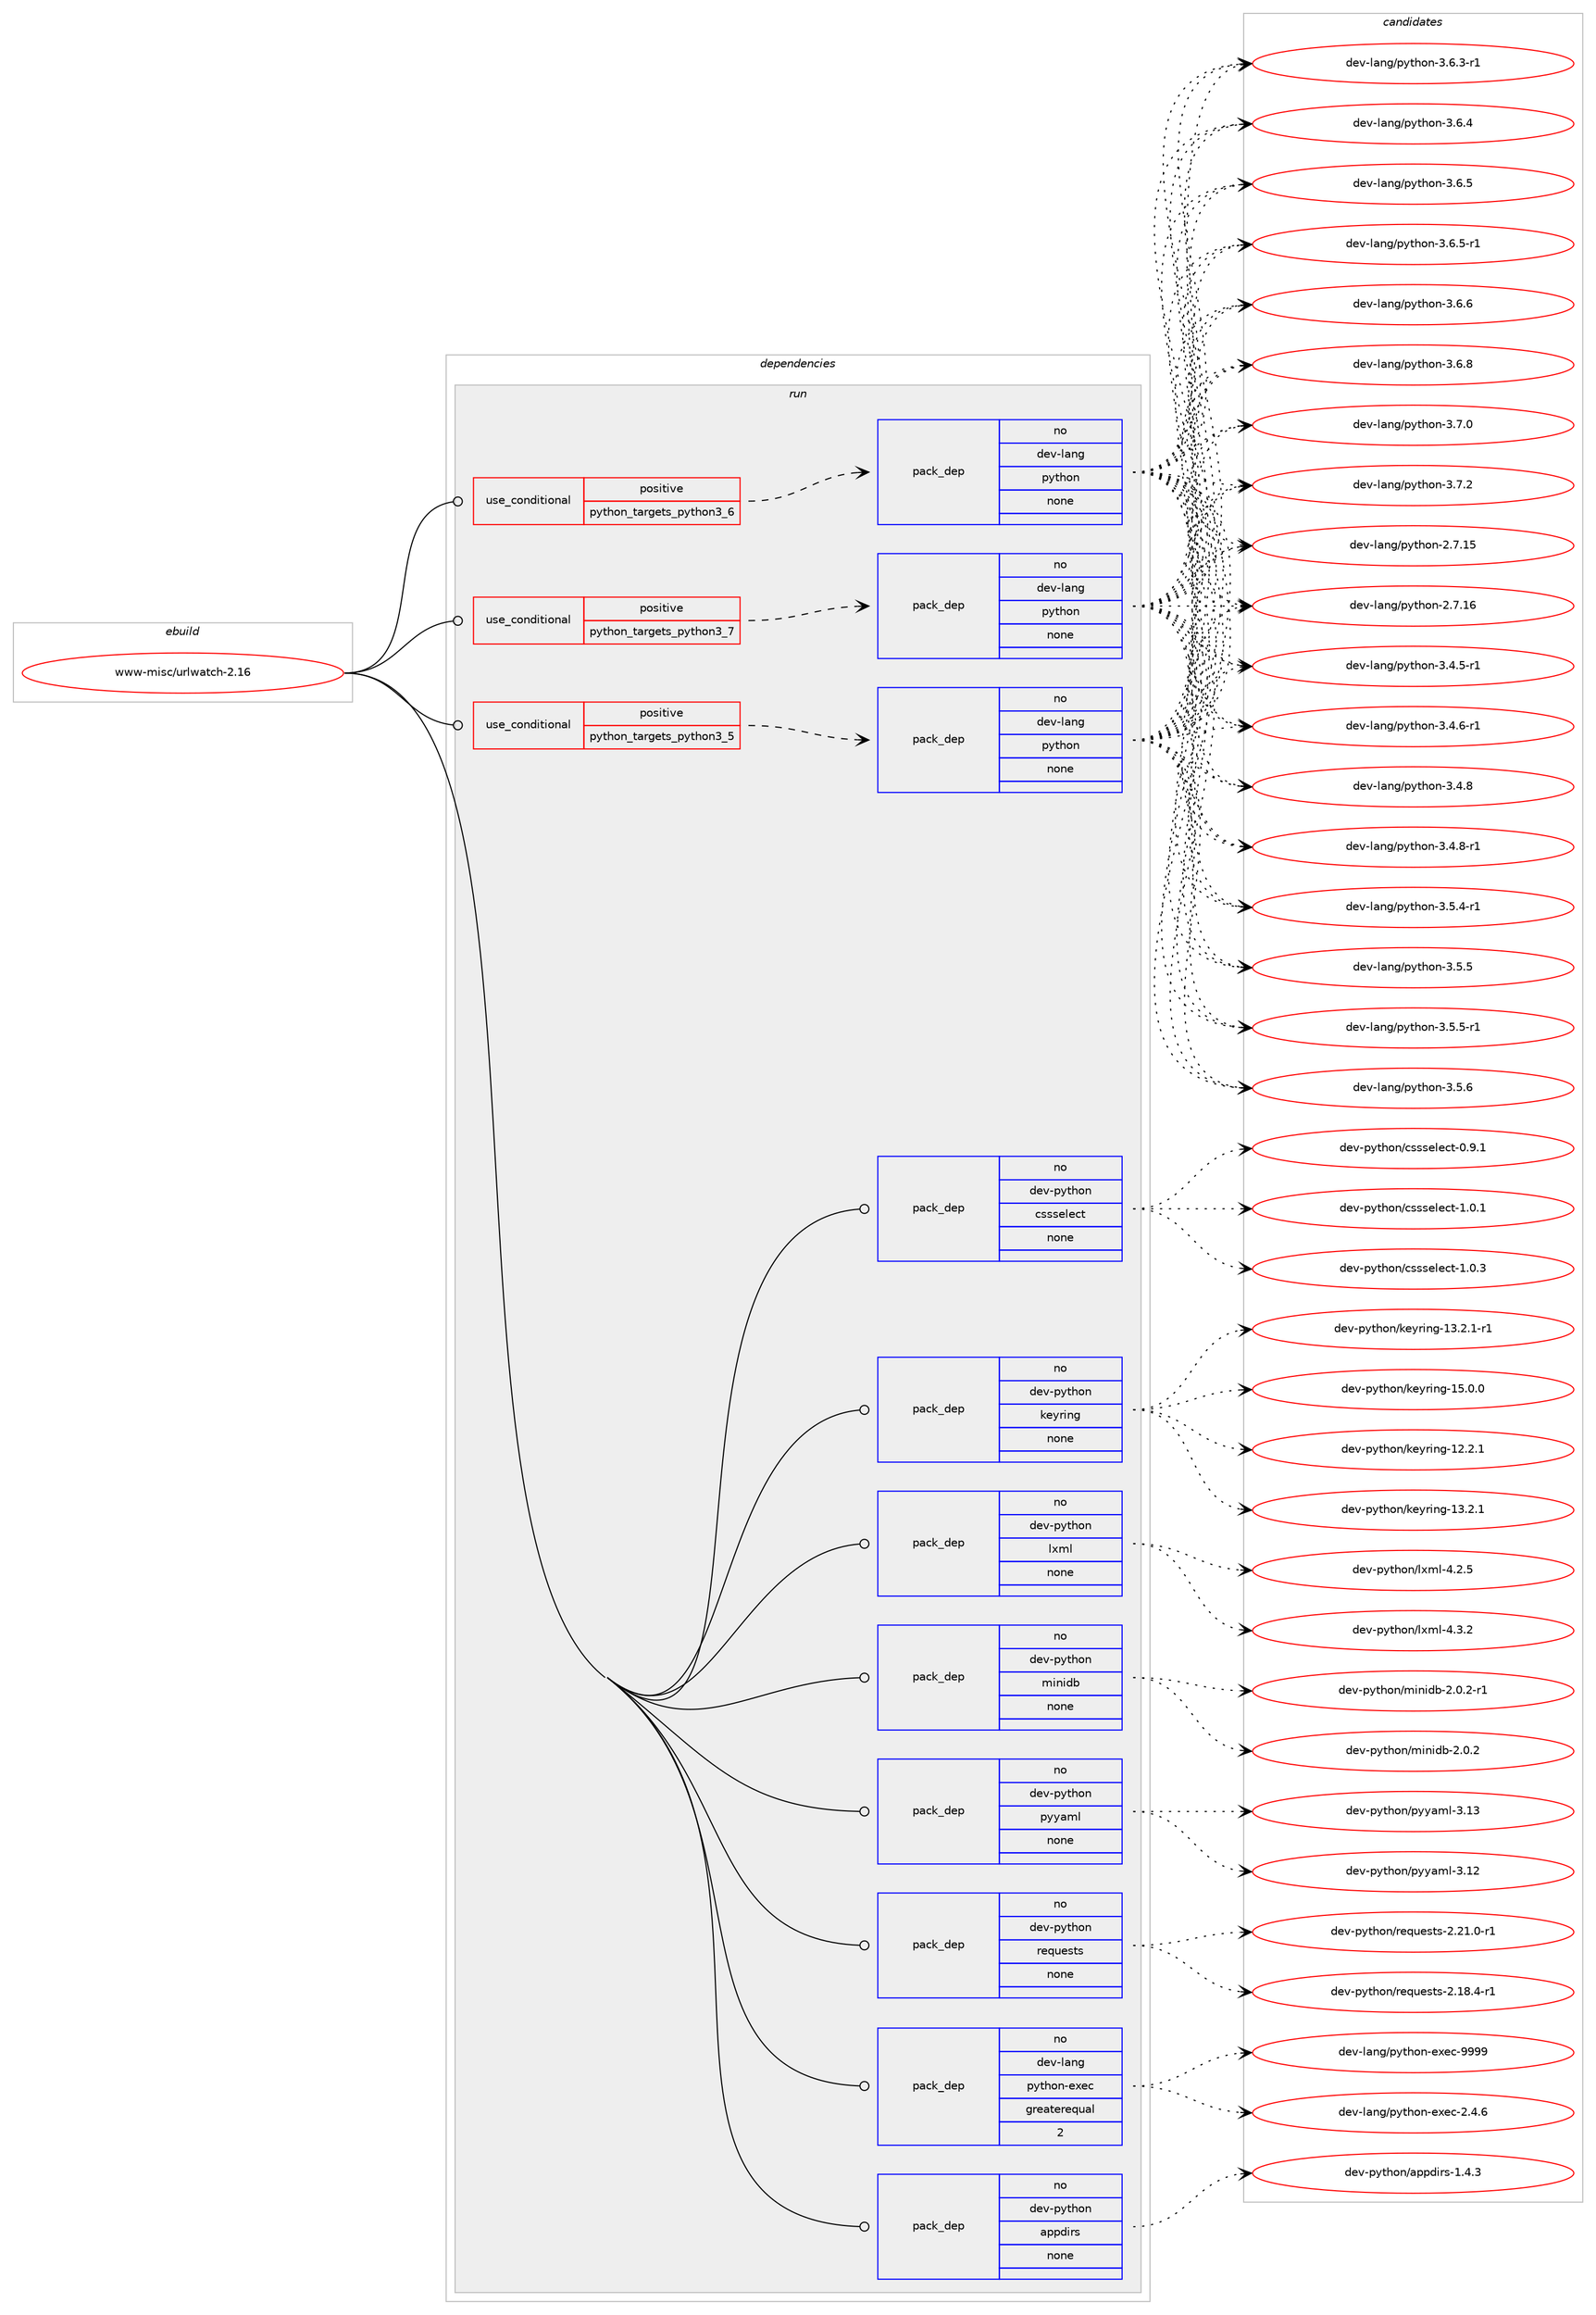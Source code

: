 digraph prolog {

# *************
# Graph options
# *************

newrank=true;
concentrate=true;
compound=true;
graph [rankdir=LR,fontname=Helvetica,fontsize=10,ranksep=1.5];#, ranksep=2.5, nodesep=0.2];
edge  [arrowhead=vee];
node  [fontname=Helvetica,fontsize=10];

# **********
# The ebuild
# **********

subgraph cluster_leftcol {
color=gray;
rank=same;
label=<<i>ebuild</i>>;
id [label="www-misc/urlwatch-2.16", color=red, width=4, href="../www-misc/urlwatch-2.16.svg"];
}

# ****************
# The dependencies
# ****************

subgraph cluster_midcol {
color=gray;
label=<<i>dependencies</i>>;
subgraph cluster_compile {
fillcolor="#eeeeee";
style=filled;
label=<<i>compile</i>>;
}
subgraph cluster_compileandrun {
fillcolor="#eeeeee";
style=filled;
label=<<i>compile and run</i>>;
}
subgraph cluster_run {
fillcolor="#eeeeee";
style=filled;
label=<<i>run</i>>;
subgraph cond464282 {
dependency1750359 [label=<<TABLE BORDER="0" CELLBORDER="1" CELLSPACING="0" CELLPADDING="4"><TR><TD ROWSPAN="3" CELLPADDING="10">use_conditional</TD></TR><TR><TD>positive</TD></TR><TR><TD>python_targets_python3_5</TD></TR></TABLE>>, shape=none, color=red];
subgraph pack1256803 {
dependency1750360 [label=<<TABLE BORDER="0" CELLBORDER="1" CELLSPACING="0" CELLPADDING="4" WIDTH="220"><TR><TD ROWSPAN="6" CELLPADDING="30">pack_dep</TD></TR><TR><TD WIDTH="110">no</TD></TR><TR><TD>dev-lang</TD></TR><TR><TD>python</TD></TR><TR><TD>none</TD></TR><TR><TD></TD></TR></TABLE>>, shape=none, color=blue];
}
dependency1750359:e -> dependency1750360:w [weight=20,style="dashed",arrowhead="vee"];
}
id:e -> dependency1750359:w [weight=20,style="solid",arrowhead="odot"];
subgraph cond464283 {
dependency1750361 [label=<<TABLE BORDER="0" CELLBORDER="1" CELLSPACING="0" CELLPADDING="4"><TR><TD ROWSPAN="3" CELLPADDING="10">use_conditional</TD></TR><TR><TD>positive</TD></TR><TR><TD>python_targets_python3_6</TD></TR></TABLE>>, shape=none, color=red];
subgraph pack1256804 {
dependency1750362 [label=<<TABLE BORDER="0" CELLBORDER="1" CELLSPACING="0" CELLPADDING="4" WIDTH="220"><TR><TD ROWSPAN="6" CELLPADDING="30">pack_dep</TD></TR><TR><TD WIDTH="110">no</TD></TR><TR><TD>dev-lang</TD></TR><TR><TD>python</TD></TR><TR><TD>none</TD></TR><TR><TD></TD></TR></TABLE>>, shape=none, color=blue];
}
dependency1750361:e -> dependency1750362:w [weight=20,style="dashed",arrowhead="vee"];
}
id:e -> dependency1750361:w [weight=20,style="solid",arrowhead="odot"];
subgraph cond464284 {
dependency1750363 [label=<<TABLE BORDER="0" CELLBORDER="1" CELLSPACING="0" CELLPADDING="4"><TR><TD ROWSPAN="3" CELLPADDING="10">use_conditional</TD></TR><TR><TD>positive</TD></TR><TR><TD>python_targets_python3_7</TD></TR></TABLE>>, shape=none, color=red];
subgraph pack1256805 {
dependency1750364 [label=<<TABLE BORDER="0" CELLBORDER="1" CELLSPACING="0" CELLPADDING="4" WIDTH="220"><TR><TD ROWSPAN="6" CELLPADDING="30">pack_dep</TD></TR><TR><TD WIDTH="110">no</TD></TR><TR><TD>dev-lang</TD></TR><TR><TD>python</TD></TR><TR><TD>none</TD></TR><TR><TD></TD></TR></TABLE>>, shape=none, color=blue];
}
dependency1750363:e -> dependency1750364:w [weight=20,style="dashed",arrowhead="vee"];
}
id:e -> dependency1750363:w [weight=20,style="solid",arrowhead="odot"];
subgraph pack1256806 {
dependency1750365 [label=<<TABLE BORDER="0" CELLBORDER="1" CELLSPACING="0" CELLPADDING="4" WIDTH="220"><TR><TD ROWSPAN="6" CELLPADDING="30">pack_dep</TD></TR><TR><TD WIDTH="110">no</TD></TR><TR><TD>dev-lang</TD></TR><TR><TD>python-exec</TD></TR><TR><TD>greaterequal</TD></TR><TR><TD>2</TD></TR></TABLE>>, shape=none, color=blue];
}
id:e -> dependency1750365:w [weight=20,style="solid",arrowhead="odot"];
subgraph pack1256807 {
dependency1750366 [label=<<TABLE BORDER="0" CELLBORDER="1" CELLSPACING="0" CELLPADDING="4" WIDTH="220"><TR><TD ROWSPAN="6" CELLPADDING="30">pack_dep</TD></TR><TR><TD WIDTH="110">no</TD></TR><TR><TD>dev-python</TD></TR><TR><TD>appdirs</TD></TR><TR><TD>none</TD></TR><TR><TD></TD></TR></TABLE>>, shape=none, color=blue];
}
id:e -> dependency1750366:w [weight=20,style="solid",arrowhead="odot"];
subgraph pack1256808 {
dependency1750367 [label=<<TABLE BORDER="0" CELLBORDER="1" CELLSPACING="0" CELLPADDING="4" WIDTH="220"><TR><TD ROWSPAN="6" CELLPADDING="30">pack_dep</TD></TR><TR><TD WIDTH="110">no</TD></TR><TR><TD>dev-python</TD></TR><TR><TD>cssselect</TD></TR><TR><TD>none</TD></TR><TR><TD></TD></TR></TABLE>>, shape=none, color=blue];
}
id:e -> dependency1750367:w [weight=20,style="solid",arrowhead="odot"];
subgraph pack1256809 {
dependency1750368 [label=<<TABLE BORDER="0" CELLBORDER="1" CELLSPACING="0" CELLPADDING="4" WIDTH="220"><TR><TD ROWSPAN="6" CELLPADDING="30">pack_dep</TD></TR><TR><TD WIDTH="110">no</TD></TR><TR><TD>dev-python</TD></TR><TR><TD>keyring</TD></TR><TR><TD>none</TD></TR><TR><TD></TD></TR></TABLE>>, shape=none, color=blue];
}
id:e -> dependency1750368:w [weight=20,style="solid",arrowhead="odot"];
subgraph pack1256810 {
dependency1750369 [label=<<TABLE BORDER="0" CELLBORDER="1" CELLSPACING="0" CELLPADDING="4" WIDTH="220"><TR><TD ROWSPAN="6" CELLPADDING="30">pack_dep</TD></TR><TR><TD WIDTH="110">no</TD></TR><TR><TD>dev-python</TD></TR><TR><TD>lxml</TD></TR><TR><TD>none</TD></TR><TR><TD></TD></TR></TABLE>>, shape=none, color=blue];
}
id:e -> dependency1750369:w [weight=20,style="solid",arrowhead="odot"];
subgraph pack1256811 {
dependency1750370 [label=<<TABLE BORDER="0" CELLBORDER="1" CELLSPACING="0" CELLPADDING="4" WIDTH="220"><TR><TD ROWSPAN="6" CELLPADDING="30">pack_dep</TD></TR><TR><TD WIDTH="110">no</TD></TR><TR><TD>dev-python</TD></TR><TR><TD>minidb</TD></TR><TR><TD>none</TD></TR><TR><TD></TD></TR></TABLE>>, shape=none, color=blue];
}
id:e -> dependency1750370:w [weight=20,style="solid",arrowhead="odot"];
subgraph pack1256812 {
dependency1750371 [label=<<TABLE BORDER="0" CELLBORDER="1" CELLSPACING="0" CELLPADDING="4" WIDTH="220"><TR><TD ROWSPAN="6" CELLPADDING="30">pack_dep</TD></TR><TR><TD WIDTH="110">no</TD></TR><TR><TD>dev-python</TD></TR><TR><TD>pyyaml</TD></TR><TR><TD>none</TD></TR><TR><TD></TD></TR></TABLE>>, shape=none, color=blue];
}
id:e -> dependency1750371:w [weight=20,style="solid",arrowhead="odot"];
subgraph pack1256813 {
dependency1750372 [label=<<TABLE BORDER="0" CELLBORDER="1" CELLSPACING="0" CELLPADDING="4" WIDTH="220"><TR><TD ROWSPAN="6" CELLPADDING="30">pack_dep</TD></TR><TR><TD WIDTH="110">no</TD></TR><TR><TD>dev-python</TD></TR><TR><TD>requests</TD></TR><TR><TD>none</TD></TR><TR><TD></TD></TR></TABLE>>, shape=none, color=blue];
}
id:e -> dependency1750372:w [weight=20,style="solid",arrowhead="odot"];
}
}

# **************
# The candidates
# **************

subgraph cluster_choices {
rank=same;
color=gray;
label=<<i>candidates</i>>;

subgraph choice1256803 {
color=black;
nodesep=1;
choice10010111845108971101034711212111610411111045504655464953 [label="dev-lang/python-2.7.15", color=red, width=4,href="../dev-lang/python-2.7.15.svg"];
choice10010111845108971101034711212111610411111045504655464954 [label="dev-lang/python-2.7.16", color=red, width=4,href="../dev-lang/python-2.7.16.svg"];
choice1001011184510897110103471121211161041111104551465246534511449 [label="dev-lang/python-3.4.5-r1", color=red, width=4,href="../dev-lang/python-3.4.5-r1.svg"];
choice1001011184510897110103471121211161041111104551465246544511449 [label="dev-lang/python-3.4.6-r1", color=red, width=4,href="../dev-lang/python-3.4.6-r1.svg"];
choice100101118451089711010347112121116104111110455146524656 [label="dev-lang/python-3.4.8", color=red, width=4,href="../dev-lang/python-3.4.8.svg"];
choice1001011184510897110103471121211161041111104551465246564511449 [label="dev-lang/python-3.4.8-r1", color=red, width=4,href="../dev-lang/python-3.4.8-r1.svg"];
choice1001011184510897110103471121211161041111104551465346524511449 [label="dev-lang/python-3.5.4-r1", color=red, width=4,href="../dev-lang/python-3.5.4-r1.svg"];
choice100101118451089711010347112121116104111110455146534653 [label="dev-lang/python-3.5.5", color=red, width=4,href="../dev-lang/python-3.5.5.svg"];
choice1001011184510897110103471121211161041111104551465346534511449 [label="dev-lang/python-3.5.5-r1", color=red, width=4,href="../dev-lang/python-3.5.5-r1.svg"];
choice100101118451089711010347112121116104111110455146534654 [label="dev-lang/python-3.5.6", color=red, width=4,href="../dev-lang/python-3.5.6.svg"];
choice1001011184510897110103471121211161041111104551465446514511449 [label="dev-lang/python-3.6.3-r1", color=red, width=4,href="../dev-lang/python-3.6.3-r1.svg"];
choice100101118451089711010347112121116104111110455146544652 [label="dev-lang/python-3.6.4", color=red, width=4,href="../dev-lang/python-3.6.4.svg"];
choice100101118451089711010347112121116104111110455146544653 [label="dev-lang/python-3.6.5", color=red, width=4,href="../dev-lang/python-3.6.5.svg"];
choice1001011184510897110103471121211161041111104551465446534511449 [label="dev-lang/python-3.6.5-r1", color=red, width=4,href="../dev-lang/python-3.6.5-r1.svg"];
choice100101118451089711010347112121116104111110455146544654 [label="dev-lang/python-3.6.6", color=red, width=4,href="../dev-lang/python-3.6.6.svg"];
choice100101118451089711010347112121116104111110455146544656 [label="dev-lang/python-3.6.8", color=red, width=4,href="../dev-lang/python-3.6.8.svg"];
choice100101118451089711010347112121116104111110455146554648 [label="dev-lang/python-3.7.0", color=red, width=4,href="../dev-lang/python-3.7.0.svg"];
choice100101118451089711010347112121116104111110455146554650 [label="dev-lang/python-3.7.2", color=red, width=4,href="../dev-lang/python-3.7.2.svg"];
dependency1750360:e -> choice10010111845108971101034711212111610411111045504655464953:w [style=dotted,weight="100"];
dependency1750360:e -> choice10010111845108971101034711212111610411111045504655464954:w [style=dotted,weight="100"];
dependency1750360:e -> choice1001011184510897110103471121211161041111104551465246534511449:w [style=dotted,weight="100"];
dependency1750360:e -> choice1001011184510897110103471121211161041111104551465246544511449:w [style=dotted,weight="100"];
dependency1750360:e -> choice100101118451089711010347112121116104111110455146524656:w [style=dotted,weight="100"];
dependency1750360:e -> choice1001011184510897110103471121211161041111104551465246564511449:w [style=dotted,weight="100"];
dependency1750360:e -> choice1001011184510897110103471121211161041111104551465346524511449:w [style=dotted,weight="100"];
dependency1750360:e -> choice100101118451089711010347112121116104111110455146534653:w [style=dotted,weight="100"];
dependency1750360:e -> choice1001011184510897110103471121211161041111104551465346534511449:w [style=dotted,weight="100"];
dependency1750360:e -> choice100101118451089711010347112121116104111110455146534654:w [style=dotted,weight="100"];
dependency1750360:e -> choice1001011184510897110103471121211161041111104551465446514511449:w [style=dotted,weight="100"];
dependency1750360:e -> choice100101118451089711010347112121116104111110455146544652:w [style=dotted,weight="100"];
dependency1750360:e -> choice100101118451089711010347112121116104111110455146544653:w [style=dotted,weight="100"];
dependency1750360:e -> choice1001011184510897110103471121211161041111104551465446534511449:w [style=dotted,weight="100"];
dependency1750360:e -> choice100101118451089711010347112121116104111110455146544654:w [style=dotted,weight="100"];
dependency1750360:e -> choice100101118451089711010347112121116104111110455146544656:w [style=dotted,weight="100"];
dependency1750360:e -> choice100101118451089711010347112121116104111110455146554648:w [style=dotted,weight="100"];
dependency1750360:e -> choice100101118451089711010347112121116104111110455146554650:w [style=dotted,weight="100"];
}
subgraph choice1256804 {
color=black;
nodesep=1;
choice10010111845108971101034711212111610411111045504655464953 [label="dev-lang/python-2.7.15", color=red, width=4,href="../dev-lang/python-2.7.15.svg"];
choice10010111845108971101034711212111610411111045504655464954 [label="dev-lang/python-2.7.16", color=red, width=4,href="../dev-lang/python-2.7.16.svg"];
choice1001011184510897110103471121211161041111104551465246534511449 [label="dev-lang/python-3.4.5-r1", color=red, width=4,href="../dev-lang/python-3.4.5-r1.svg"];
choice1001011184510897110103471121211161041111104551465246544511449 [label="dev-lang/python-3.4.6-r1", color=red, width=4,href="../dev-lang/python-3.4.6-r1.svg"];
choice100101118451089711010347112121116104111110455146524656 [label="dev-lang/python-3.4.8", color=red, width=4,href="../dev-lang/python-3.4.8.svg"];
choice1001011184510897110103471121211161041111104551465246564511449 [label="dev-lang/python-3.4.8-r1", color=red, width=4,href="../dev-lang/python-3.4.8-r1.svg"];
choice1001011184510897110103471121211161041111104551465346524511449 [label="dev-lang/python-3.5.4-r1", color=red, width=4,href="../dev-lang/python-3.5.4-r1.svg"];
choice100101118451089711010347112121116104111110455146534653 [label="dev-lang/python-3.5.5", color=red, width=4,href="../dev-lang/python-3.5.5.svg"];
choice1001011184510897110103471121211161041111104551465346534511449 [label="dev-lang/python-3.5.5-r1", color=red, width=4,href="../dev-lang/python-3.5.5-r1.svg"];
choice100101118451089711010347112121116104111110455146534654 [label="dev-lang/python-3.5.6", color=red, width=4,href="../dev-lang/python-3.5.6.svg"];
choice1001011184510897110103471121211161041111104551465446514511449 [label="dev-lang/python-3.6.3-r1", color=red, width=4,href="../dev-lang/python-3.6.3-r1.svg"];
choice100101118451089711010347112121116104111110455146544652 [label="dev-lang/python-3.6.4", color=red, width=4,href="../dev-lang/python-3.6.4.svg"];
choice100101118451089711010347112121116104111110455146544653 [label="dev-lang/python-3.6.5", color=red, width=4,href="../dev-lang/python-3.6.5.svg"];
choice1001011184510897110103471121211161041111104551465446534511449 [label="dev-lang/python-3.6.5-r1", color=red, width=4,href="../dev-lang/python-3.6.5-r1.svg"];
choice100101118451089711010347112121116104111110455146544654 [label="dev-lang/python-3.6.6", color=red, width=4,href="../dev-lang/python-3.6.6.svg"];
choice100101118451089711010347112121116104111110455146544656 [label="dev-lang/python-3.6.8", color=red, width=4,href="../dev-lang/python-3.6.8.svg"];
choice100101118451089711010347112121116104111110455146554648 [label="dev-lang/python-3.7.0", color=red, width=4,href="../dev-lang/python-3.7.0.svg"];
choice100101118451089711010347112121116104111110455146554650 [label="dev-lang/python-3.7.2", color=red, width=4,href="../dev-lang/python-3.7.2.svg"];
dependency1750362:e -> choice10010111845108971101034711212111610411111045504655464953:w [style=dotted,weight="100"];
dependency1750362:e -> choice10010111845108971101034711212111610411111045504655464954:w [style=dotted,weight="100"];
dependency1750362:e -> choice1001011184510897110103471121211161041111104551465246534511449:w [style=dotted,weight="100"];
dependency1750362:e -> choice1001011184510897110103471121211161041111104551465246544511449:w [style=dotted,weight="100"];
dependency1750362:e -> choice100101118451089711010347112121116104111110455146524656:w [style=dotted,weight="100"];
dependency1750362:e -> choice1001011184510897110103471121211161041111104551465246564511449:w [style=dotted,weight="100"];
dependency1750362:e -> choice1001011184510897110103471121211161041111104551465346524511449:w [style=dotted,weight="100"];
dependency1750362:e -> choice100101118451089711010347112121116104111110455146534653:w [style=dotted,weight="100"];
dependency1750362:e -> choice1001011184510897110103471121211161041111104551465346534511449:w [style=dotted,weight="100"];
dependency1750362:e -> choice100101118451089711010347112121116104111110455146534654:w [style=dotted,weight="100"];
dependency1750362:e -> choice1001011184510897110103471121211161041111104551465446514511449:w [style=dotted,weight="100"];
dependency1750362:e -> choice100101118451089711010347112121116104111110455146544652:w [style=dotted,weight="100"];
dependency1750362:e -> choice100101118451089711010347112121116104111110455146544653:w [style=dotted,weight="100"];
dependency1750362:e -> choice1001011184510897110103471121211161041111104551465446534511449:w [style=dotted,weight="100"];
dependency1750362:e -> choice100101118451089711010347112121116104111110455146544654:w [style=dotted,weight="100"];
dependency1750362:e -> choice100101118451089711010347112121116104111110455146544656:w [style=dotted,weight="100"];
dependency1750362:e -> choice100101118451089711010347112121116104111110455146554648:w [style=dotted,weight="100"];
dependency1750362:e -> choice100101118451089711010347112121116104111110455146554650:w [style=dotted,weight="100"];
}
subgraph choice1256805 {
color=black;
nodesep=1;
choice10010111845108971101034711212111610411111045504655464953 [label="dev-lang/python-2.7.15", color=red, width=4,href="../dev-lang/python-2.7.15.svg"];
choice10010111845108971101034711212111610411111045504655464954 [label="dev-lang/python-2.7.16", color=red, width=4,href="../dev-lang/python-2.7.16.svg"];
choice1001011184510897110103471121211161041111104551465246534511449 [label="dev-lang/python-3.4.5-r1", color=red, width=4,href="../dev-lang/python-3.4.5-r1.svg"];
choice1001011184510897110103471121211161041111104551465246544511449 [label="dev-lang/python-3.4.6-r1", color=red, width=4,href="../dev-lang/python-3.4.6-r1.svg"];
choice100101118451089711010347112121116104111110455146524656 [label="dev-lang/python-3.4.8", color=red, width=4,href="../dev-lang/python-3.4.8.svg"];
choice1001011184510897110103471121211161041111104551465246564511449 [label="dev-lang/python-3.4.8-r1", color=red, width=4,href="../dev-lang/python-3.4.8-r1.svg"];
choice1001011184510897110103471121211161041111104551465346524511449 [label="dev-lang/python-3.5.4-r1", color=red, width=4,href="../dev-lang/python-3.5.4-r1.svg"];
choice100101118451089711010347112121116104111110455146534653 [label="dev-lang/python-3.5.5", color=red, width=4,href="../dev-lang/python-3.5.5.svg"];
choice1001011184510897110103471121211161041111104551465346534511449 [label="dev-lang/python-3.5.5-r1", color=red, width=4,href="../dev-lang/python-3.5.5-r1.svg"];
choice100101118451089711010347112121116104111110455146534654 [label="dev-lang/python-3.5.6", color=red, width=4,href="../dev-lang/python-3.5.6.svg"];
choice1001011184510897110103471121211161041111104551465446514511449 [label="dev-lang/python-3.6.3-r1", color=red, width=4,href="../dev-lang/python-3.6.3-r1.svg"];
choice100101118451089711010347112121116104111110455146544652 [label="dev-lang/python-3.6.4", color=red, width=4,href="../dev-lang/python-3.6.4.svg"];
choice100101118451089711010347112121116104111110455146544653 [label="dev-lang/python-3.6.5", color=red, width=4,href="../dev-lang/python-3.6.5.svg"];
choice1001011184510897110103471121211161041111104551465446534511449 [label="dev-lang/python-3.6.5-r1", color=red, width=4,href="../dev-lang/python-3.6.5-r1.svg"];
choice100101118451089711010347112121116104111110455146544654 [label="dev-lang/python-3.6.6", color=red, width=4,href="../dev-lang/python-3.6.6.svg"];
choice100101118451089711010347112121116104111110455146544656 [label="dev-lang/python-3.6.8", color=red, width=4,href="../dev-lang/python-3.6.8.svg"];
choice100101118451089711010347112121116104111110455146554648 [label="dev-lang/python-3.7.0", color=red, width=4,href="../dev-lang/python-3.7.0.svg"];
choice100101118451089711010347112121116104111110455146554650 [label="dev-lang/python-3.7.2", color=red, width=4,href="../dev-lang/python-3.7.2.svg"];
dependency1750364:e -> choice10010111845108971101034711212111610411111045504655464953:w [style=dotted,weight="100"];
dependency1750364:e -> choice10010111845108971101034711212111610411111045504655464954:w [style=dotted,weight="100"];
dependency1750364:e -> choice1001011184510897110103471121211161041111104551465246534511449:w [style=dotted,weight="100"];
dependency1750364:e -> choice1001011184510897110103471121211161041111104551465246544511449:w [style=dotted,weight="100"];
dependency1750364:e -> choice100101118451089711010347112121116104111110455146524656:w [style=dotted,weight="100"];
dependency1750364:e -> choice1001011184510897110103471121211161041111104551465246564511449:w [style=dotted,weight="100"];
dependency1750364:e -> choice1001011184510897110103471121211161041111104551465346524511449:w [style=dotted,weight="100"];
dependency1750364:e -> choice100101118451089711010347112121116104111110455146534653:w [style=dotted,weight="100"];
dependency1750364:e -> choice1001011184510897110103471121211161041111104551465346534511449:w [style=dotted,weight="100"];
dependency1750364:e -> choice100101118451089711010347112121116104111110455146534654:w [style=dotted,weight="100"];
dependency1750364:e -> choice1001011184510897110103471121211161041111104551465446514511449:w [style=dotted,weight="100"];
dependency1750364:e -> choice100101118451089711010347112121116104111110455146544652:w [style=dotted,weight="100"];
dependency1750364:e -> choice100101118451089711010347112121116104111110455146544653:w [style=dotted,weight="100"];
dependency1750364:e -> choice1001011184510897110103471121211161041111104551465446534511449:w [style=dotted,weight="100"];
dependency1750364:e -> choice100101118451089711010347112121116104111110455146544654:w [style=dotted,weight="100"];
dependency1750364:e -> choice100101118451089711010347112121116104111110455146544656:w [style=dotted,weight="100"];
dependency1750364:e -> choice100101118451089711010347112121116104111110455146554648:w [style=dotted,weight="100"];
dependency1750364:e -> choice100101118451089711010347112121116104111110455146554650:w [style=dotted,weight="100"];
}
subgraph choice1256806 {
color=black;
nodesep=1;
choice1001011184510897110103471121211161041111104510112010199455046524654 [label="dev-lang/python-exec-2.4.6", color=red, width=4,href="../dev-lang/python-exec-2.4.6.svg"];
choice10010111845108971101034711212111610411111045101120101994557575757 [label="dev-lang/python-exec-9999", color=red, width=4,href="../dev-lang/python-exec-9999.svg"];
dependency1750365:e -> choice1001011184510897110103471121211161041111104510112010199455046524654:w [style=dotted,weight="100"];
dependency1750365:e -> choice10010111845108971101034711212111610411111045101120101994557575757:w [style=dotted,weight="100"];
}
subgraph choice1256807 {
color=black;
nodesep=1;
choice100101118451121211161041111104797112112100105114115454946524651 [label="dev-python/appdirs-1.4.3", color=red, width=4,href="../dev-python/appdirs-1.4.3.svg"];
dependency1750366:e -> choice100101118451121211161041111104797112112100105114115454946524651:w [style=dotted,weight="100"];
}
subgraph choice1256808 {
color=black;
nodesep=1;
choice10010111845112121116104111110479911511511510110810199116454846574649 [label="dev-python/cssselect-0.9.1", color=red, width=4,href="../dev-python/cssselect-0.9.1.svg"];
choice10010111845112121116104111110479911511511510110810199116454946484649 [label="dev-python/cssselect-1.0.1", color=red, width=4,href="../dev-python/cssselect-1.0.1.svg"];
choice10010111845112121116104111110479911511511510110810199116454946484651 [label="dev-python/cssselect-1.0.3", color=red, width=4,href="../dev-python/cssselect-1.0.3.svg"];
dependency1750367:e -> choice10010111845112121116104111110479911511511510110810199116454846574649:w [style=dotted,weight="100"];
dependency1750367:e -> choice10010111845112121116104111110479911511511510110810199116454946484649:w [style=dotted,weight="100"];
dependency1750367:e -> choice10010111845112121116104111110479911511511510110810199116454946484651:w [style=dotted,weight="100"];
}
subgraph choice1256809 {
color=black;
nodesep=1;
choice100101118451121211161041111104710710112111410511010345495046504649 [label="dev-python/keyring-12.2.1", color=red, width=4,href="../dev-python/keyring-12.2.1.svg"];
choice100101118451121211161041111104710710112111410511010345495146504649 [label="dev-python/keyring-13.2.1", color=red, width=4,href="../dev-python/keyring-13.2.1.svg"];
choice1001011184511212111610411111047107101121114105110103454951465046494511449 [label="dev-python/keyring-13.2.1-r1", color=red, width=4,href="../dev-python/keyring-13.2.1-r1.svg"];
choice100101118451121211161041111104710710112111410511010345495346484648 [label="dev-python/keyring-15.0.0", color=red, width=4,href="../dev-python/keyring-15.0.0.svg"];
dependency1750368:e -> choice100101118451121211161041111104710710112111410511010345495046504649:w [style=dotted,weight="100"];
dependency1750368:e -> choice100101118451121211161041111104710710112111410511010345495146504649:w [style=dotted,weight="100"];
dependency1750368:e -> choice1001011184511212111610411111047107101121114105110103454951465046494511449:w [style=dotted,weight="100"];
dependency1750368:e -> choice100101118451121211161041111104710710112111410511010345495346484648:w [style=dotted,weight="100"];
}
subgraph choice1256810 {
color=black;
nodesep=1;
choice1001011184511212111610411111047108120109108455246504653 [label="dev-python/lxml-4.2.5", color=red, width=4,href="../dev-python/lxml-4.2.5.svg"];
choice1001011184511212111610411111047108120109108455246514650 [label="dev-python/lxml-4.3.2", color=red, width=4,href="../dev-python/lxml-4.3.2.svg"];
dependency1750369:e -> choice1001011184511212111610411111047108120109108455246504653:w [style=dotted,weight="100"];
dependency1750369:e -> choice1001011184511212111610411111047108120109108455246514650:w [style=dotted,weight="100"];
}
subgraph choice1256811 {
color=black;
nodesep=1;
choice100101118451121211161041111104710910511010510098455046484650 [label="dev-python/minidb-2.0.2", color=red, width=4,href="../dev-python/minidb-2.0.2.svg"];
choice1001011184511212111610411111047109105110105100984550464846504511449 [label="dev-python/minidb-2.0.2-r1", color=red, width=4,href="../dev-python/minidb-2.0.2-r1.svg"];
dependency1750370:e -> choice100101118451121211161041111104710910511010510098455046484650:w [style=dotted,weight="100"];
dependency1750370:e -> choice1001011184511212111610411111047109105110105100984550464846504511449:w [style=dotted,weight="100"];
}
subgraph choice1256812 {
color=black;
nodesep=1;
choice1001011184511212111610411111047112121121971091084551464950 [label="dev-python/pyyaml-3.12", color=red, width=4,href="../dev-python/pyyaml-3.12.svg"];
choice1001011184511212111610411111047112121121971091084551464951 [label="dev-python/pyyaml-3.13", color=red, width=4,href="../dev-python/pyyaml-3.13.svg"];
dependency1750371:e -> choice1001011184511212111610411111047112121121971091084551464950:w [style=dotted,weight="100"];
dependency1750371:e -> choice1001011184511212111610411111047112121121971091084551464951:w [style=dotted,weight="100"];
}
subgraph choice1256813 {
color=black;
nodesep=1;
choice1001011184511212111610411111047114101113117101115116115455046495646524511449 [label="dev-python/requests-2.18.4-r1", color=red, width=4,href="../dev-python/requests-2.18.4-r1.svg"];
choice1001011184511212111610411111047114101113117101115116115455046504946484511449 [label="dev-python/requests-2.21.0-r1", color=red, width=4,href="../dev-python/requests-2.21.0-r1.svg"];
dependency1750372:e -> choice1001011184511212111610411111047114101113117101115116115455046495646524511449:w [style=dotted,weight="100"];
dependency1750372:e -> choice1001011184511212111610411111047114101113117101115116115455046504946484511449:w [style=dotted,weight="100"];
}
}

}
